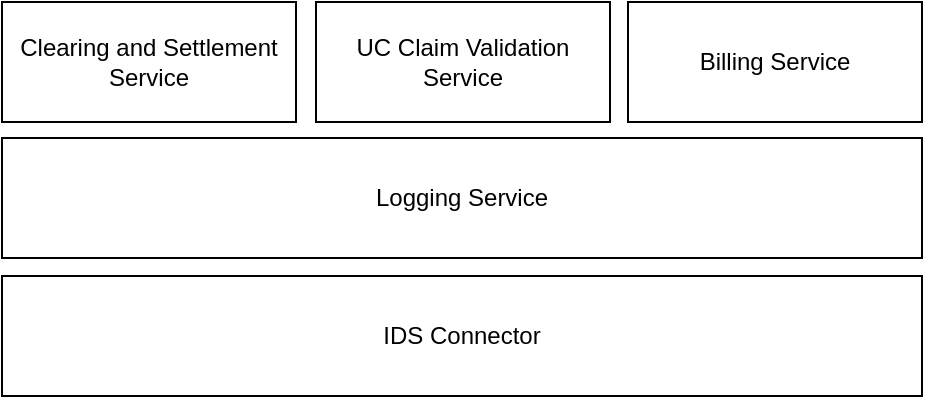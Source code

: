 <mxfile version="16.6.1" type="device"><diagram id="WudS0BIdQExRzZC6yynW" name="Page-1"><mxGraphModel dx="754" dy="458" grid="1" gridSize="10" guides="1" tooltips="1" connect="1" arrows="1" fold="1" page="1" pageScale="1" pageWidth="827" pageHeight="1169" math="0" shadow="0"><root><mxCell id="0"/><mxCell id="1" parent="0"/><mxCell id="4MOs-AB75IubHWbEXdej-3" value="IDS Connector" style="rounded=0;whiteSpace=wrap;html=1;" parent="1" vertex="1"><mxGeometry x="213" y="417" width="460" height="60" as="geometry"/></mxCell><mxCell id="4MOs-AB75IubHWbEXdej-5" value="Logging Service" style="rounded=0;whiteSpace=wrap;html=1;" parent="1" vertex="1"><mxGeometry x="213" y="348" width="460" height="60" as="geometry"/></mxCell><mxCell id="4MOs-AB75IubHWbEXdej-6" value="Clearing and Settlement&lt;br&gt;Service" style="rounded=0;whiteSpace=wrap;html=1;" parent="1" vertex="1"><mxGeometry x="213" y="280" width="147" height="60" as="geometry"/></mxCell><mxCell id="4MOs-AB75IubHWbEXdej-7" value="Billing Service" style="rounded=0;whiteSpace=wrap;html=1;" parent="1" vertex="1"><mxGeometry x="526" y="280" width="147" height="60" as="geometry"/></mxCell><mxCell id="4MOs-AB75IubHWbEXdej-9" value="UC Claim Validation &lt;br&gt;Service" style="rounded=0;whiteSpace=wrap;html=1;" parent="1" vertex="1"><mxGeometry x="370" y="280" width="147" height="60" as="geometry"/></mxCell></root></mxGraphModel></diagram></mxfile>